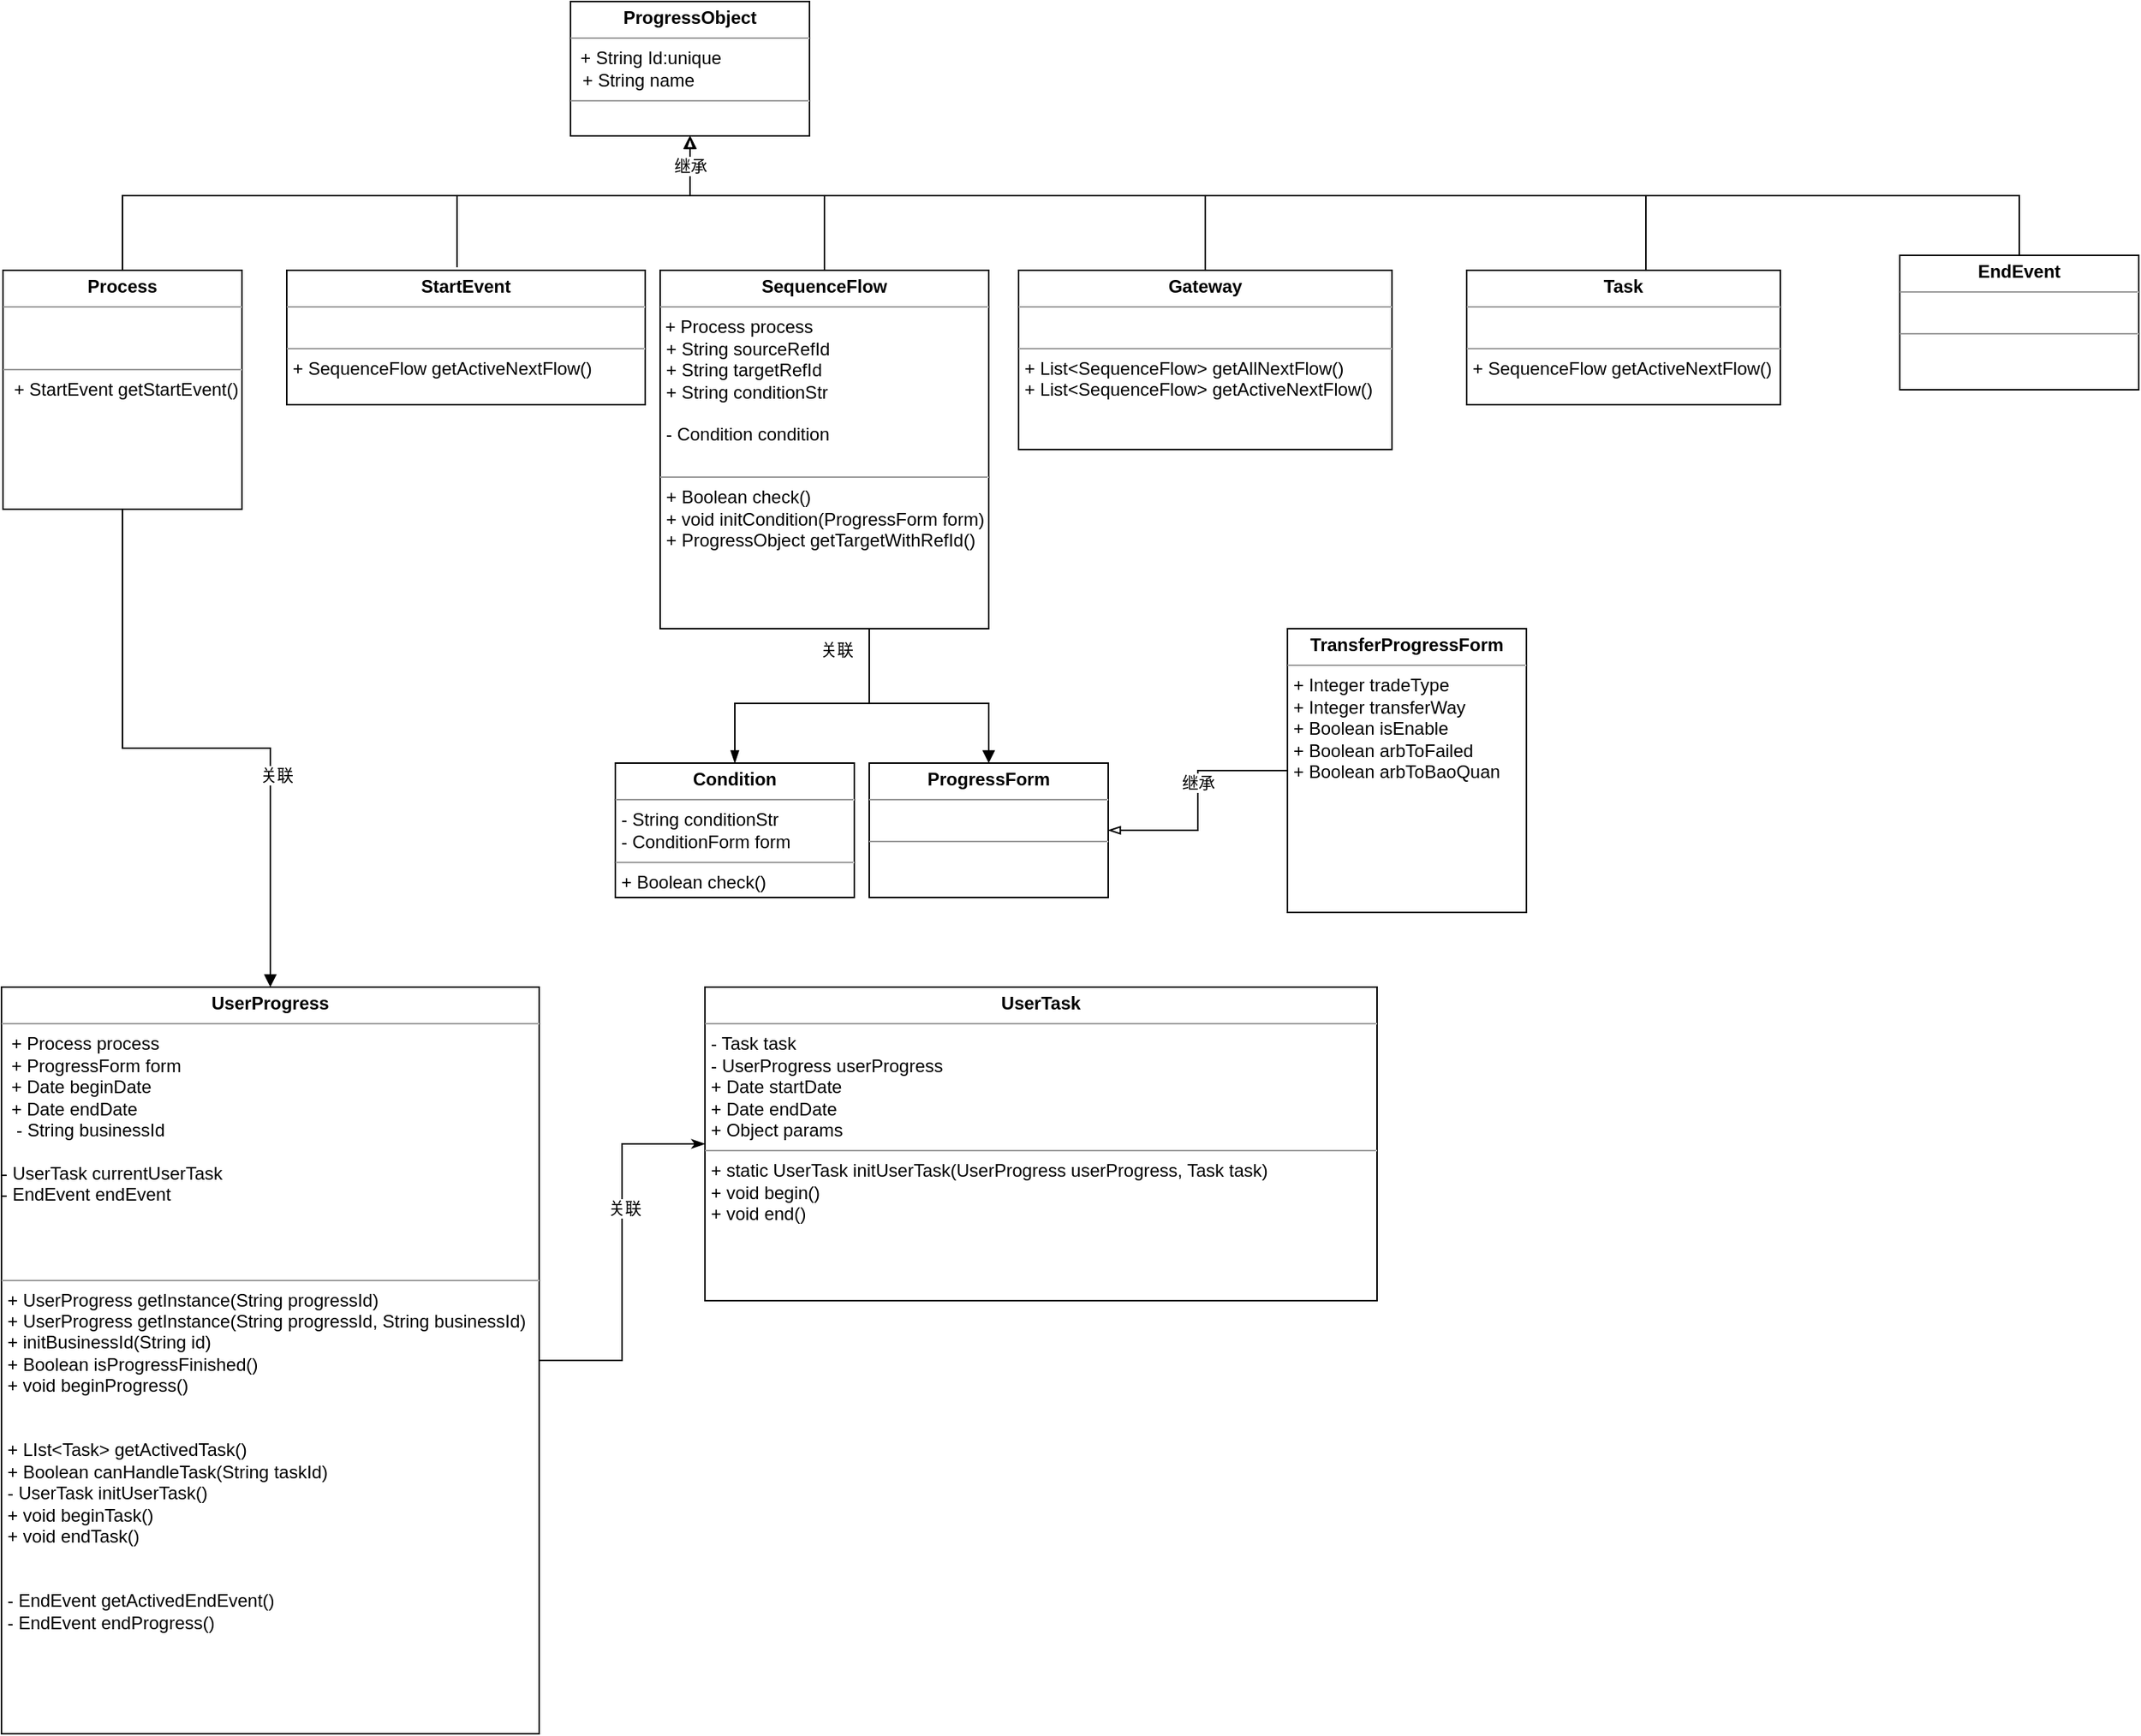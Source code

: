 <mxfile version="20.5.1" type="github">
  <diagram id="irxYXEMwynxG1fhxJzVo" name="Page-1">
    <mxGraphModel dx="1783" dy="990" grid="1" gridSize="10" guides="1" tooltips="1" connect="1" arrows="1" fold="1" page="1" pageScale="1" pageWidth="850" pageHeight="1100" math="0" shadow="0">
      <root>
        <mxCell id="0" />
        <mxCell id="1" parent="0" />
        <mxCell id="aLDOUh4v3opePZZqZGgN-15" style="edgeStyle=orthogonalEdgeStyle;rounded=0;orthogonalLoop=1;jettySize=auto;html=1;entryX=0.5;entryY=1;entryDx=0;entryDy=0;endArrow=block;endFill=0;" edge="1" parent="1" target="aLDOUh4v3opePZZqZGgN-7">
          <mxGeometry relative="1" as="geometry">
            <mxPoint x="570" y="240" as="sourcePoint" />
            <Array as="points">
              <mxPoint x="570" y="180" />
              <mxPoint x="480" y="180" />
            </Array>
          </mxGeometry>
        </mxCell>
        <mxCell id="aLDOUh4v3opePZZqZGgN-27" style="edgeStyle=orthogonalEdgeStyle;rounded=0;orthogonalLoop=1;jettySize=auto;html=1;endArrow=blockThin;endFill=1;" edge="1" parent="1" source="L5ERG233UL1eMyCegkhS-21" target="aLDOUh4v3opePZZqZGgN-1">
          <mxGeometry relative="1" as="geometry">
            <mxPoint x="510" y="550" as="targetPoint" />
            <Array as="points">
              <mxPoint x="600" y="520" />
              <mxPoint x="510" y="520" />
            </Array>
          </mxGeometry>
        </mxCell>
        <mxCell id="aLDOUh4v3opePZZqZGgN-28" style="edgeStyle=orthogonalEdgeStyle;rounded=0;orthogonalLoop=1;jettySize=auto;html=1;endArrow=block;endFill=1;exitX=0.5;exitY=1;exitDx=0;exitDy=0;" edge="1" parent="1" source="L5ERG233UL1eMyCegkhS-21" target="aLDOUh4v3opePZZqZGgN-21">
          <mxGeometry relative="1" as="geometry">
            <Array as="points">
              <mxPoint x="600" y="520" />
              <mxPoint x="680" y="520" />
            </Array>
          </mxGeometry>
        </mxCell>
        <mxCell id="aLDOUh4v3opePZZqZGgN-29" value="关联" style="edgeLabel;html=1;align=center;verticalAlign=middle;resizable=0;points=[];" vertex="1" connectable="0" parent="aLDOUh4v3opePZZqZGgN-28">
          <mxGeometry x="-0.937" y="-1" relative="1" as="geometry">
            <mxPoint x="1" y="13" as="offset" />
          </mxGeometry>
        </mxCell>
        <mxCell id="L5ERG233UL1eMyCegkhS-21" value="&lt;p style=&quot;margin:0px;margin-top:4px;text-align:center;&quot;&gt;&lt;b&gt;SequenceFlow&lt;/b&gt;&lt;br&gt;&lt;/p&gt;&lt;hr size=&quot;1&quot;&gt;&amp;nbsp;+ Process process&lt;br&gt;&lt;p style=&quot;margin:0px;margin-left:4px;&quot;&gt;+ String sourceRefId&lt;/p&gt;&lt;p style=&quot;margin:0px;margin-left:4px;&quot;&gt;+ String targetRefId&lt;br&gt;+ String conditionStr&lt;br&gt;&lt;/p&gt;&lt;p style=&quot;margin:0px;margin-left:4px;&quot;&gt;&lt;br&gt;&lt;/p&gt;&lt;p style=&quot;margin:0px;margin-left:4px;&quot;&gt;- Condition condition&lt;br&gt;&lt;/p&gt;&lt;p style=&quot;margin:0px;margin-left:4px;&quot;&gt;&lt;br&gt;&lt;/p&gt;&lt;hr size=&quot;1&quot;&gt;&lt;p style=&quot;margin:0px;margin-left:4px;&quot;&gt;+ Boolean check()&lt;/p&gt;&lt;p style=&quot;margin:0px;margin-left:4px;&quot;&gt;+ void initCondition(ProgressForm form)&lt;br&gt;&lt;/p&gt;&lt;p style=&quot;margin:0px;margin-left:4px;&quot;&gt;+ ProgressObject getTargetWithRefId()&lt;br&gt;&lt;/p&gt;" style="verticalAlign=top;align=left;overflow=fill;fontSize=12;fontFamily=Helvetica;html=1;" parent="1" vertex="1">
          <mxGeometry x="460" y="230" width="220" height="240" as="geometry" />
        </mxCell>
        <mxCell id="aLDOUh4v3opePZZqZGgN-1" value="&lt;p style=&quot;margin:0px;margin-top:4px;text-align:center;&quot;&gt;&lt;b&gt;Condition&lt;/b&gt;&lt;br&gt;&lt;/p&gt;&lt;hr size=&quot;1&quot;&gt;&lt;p style=&quot;margin:0px;margin-left:4px;&quot;&gt;- String conditionStr&lt;/p&gt;&lt;p style=&quot;margin:0px;margin-left:4px;&quot;&gt;- ConditionForm form&lt;br&gt;&lt;/p&gt;&lt;hr size=&quot;1&quot;&gt;&lt;p style=&quot;margin:0px;margin-left:4px;&quot;&gt;+ Boolean check()&lt;br&gt;&lt;/p&gt;" style="verticalAlign=top;align=left;overflow=fill;fontSize=12;fontFamily=Helvetica;html=1;" vertex="1" parent="1">
          <mxGeometry x="430" y="560" width="160" height="90" as="geometry" />
        </mxCell>
        <mxCell id="aLDOUh4v3opePZZqZGgN-16" style="edgeStyle=orthogonalEdgeStyle;rounded=0;orthogonalLoop=1;jettySize=auto;html=1;endArrow=block;endFill=0;" edge="1" parent="1" source="aLDOUh4v3opePZZqZGgN-37" target="aLDOUh4v3opePZZqZGgN-7">
          <mxGeometry relative="1" as="geometry">
            <mxPoint x="1140" y="230" as="sourcePoint" />
            <Array as="points">
              <mxPoint x="1120" y="180" />
              <mxPoint x="480" y="180" />
            </Array>
          </mxGeometry>
        </mxCell>
        <mxCell id="aLDOUh4v3opePZZqZGgN-40" style="edgeStyle=orthogonalEdgeStyle;rounded=0;orthogonalLoop=1;jettySize=auto;html=1;endArrow=none;endFill=0;startArrow=classicThin;startFill=1;" edge="1" parent="1" source="aLDOUh4v3opePZZqZGgN-3" target="aLDOUh4v3opePZZqZGgN-30">
          <mxGeometry relative="1" as="geometry" />
        </mxCell>
        <mxCell id="aLDOUh4v3opePZZqZGgN-41" value="关联" style="edgeLabel;html=1;align=center;verticalAlign=middle;resizable=0;points=[];" vertex="1" connectable="0" parent="aLDOUh4v3opePZZqZGgN-40">
          <mxGeometry x="-0.241" y="1" relative="1" as="geometry">
            <mxPoint y="1" as="offset" />
          </mxGeometry>
        </mxCell>
        <mxCell id="aLDOUh4v3opePZZqZGgN-3" value="&lt;p style=&quot;margin:0px;margin-top:4px;text-align:center;&quot;&gt;&lt;b&gt;UserTask&lt;/b&gt;&lt;br&gt;&lt;/p&gt;&lt;hr size=&quot;1&quot;&gt;&lt;p style=&quot;margin:0px;margin-left:4px;&quot;&gt;- Task task&lt;/p&gt;&lt;p style=&quot;margin:0px;margin-left:4px;&quot;&gt;- UserProgress userProgress&lt;br&gt;+ Date startDate&lt;br&gt;+ Date endDate&lt;br&gt;+ Object params&lt;br&gt;&lt;/p&gt;&lt;hr size=&quot;1&quot;&gt;&lt;p style=&quot;margin:0px;margin-left:4px;&quot;&gt;+ static UserTask initUserTask(UserProgress userProgress, Task task)&lt;br&gt;+ void begin()&lt;br&gt;+ void end()&lt;/p&gt;" style="verticalAlign=top;align=left;overflow=fill;fontSize=12;fontFamily=Helvetica;html=1;" vertex="1" parent="1">
          <mxGeometry x="490" y="710" width="450" height="210" as="geometry" />
        </mxCell>
        <mxCell id="aLDOUh4v3opePZZqZGgN-8" style="edgeStyle=orthogonalEdgeStyle;rounded=0;orthogonalLoop=1;jettySize=auto;html=1;endArrow=block;endFill=0;exitX=0.5;exitY=0;exitDx=0;exitDy=0;" edge="1" parent="1" source="aLDOUh4v3opePZZqZGgN-4" target="aLDOUh4v3opePZZqZGgN-7">
          <mxGeometry relative="1" as="geometry">
            <Array as="points">
              <mxPoint x="100" y="180" />
              <mxPoint x="480" y="180" />
            </Array>
          </mxGeometry>
        </mxCell>
        <mxCell id="aLDOUh4v3opePZZqZGgN-38" style="edgeStyle=orthogonalEdgeStyle;rounded=0;orthogonalLoop=1;jettySize=auto;html=1;endArrow=block;endFill=1;" edge="1" parent="1" source="aLDOUh4v3opePZZqZGgN-4" target="aLDOUh4v3opePZZqZGgN-30">
          <mxGeometry relative="1" as="geometry" />
        </mxCell>
        <mxCell id="aLDOUh4v3opePZZqZGgN-39" value="关联" style="edgeLabel;html=1;align=center;verticalAlign=middle;resizable=0;points=[];" vertex="1" connectable="0" parent="aLDOUh4v3opePZZqZGgN-38">
          <mxGeometry x="0.32" y="4" relative="1" as="geometry">
            <mxPoint as="offset" />
          </mxGeometry>
        </mxCell>
        <mxCell id="aLDOUh4v3opePZZqZGgN-4" value="&lt;p style=&quot;margin:0px;margin-top:4px;text-align:center;&quot;&gt;&lt;b&gt;Process&lt;/b&gt;&lt;/p&gt;&lt;hr size=&quot;1&quot;&gt;&lt;br&gt;&lt;p style=&quot;margin:0px;margin-left:8px;&quot;&gt;&lt;br&gt;&lt;/p&gt;&lt;hr size=&quot;1&quot;&gt;&lt;p style=&quot;margin:0px;margin-left:4px;&quot;&gt;&amp;nbsp;+ StartEvent getStartEvent()&lt;br&gt;&lt;/p&gt;" style="verticalAlign=top;align=left;overflow=fill;fontSize=12;fontFamily=Helvetica;html=1;" vertex="1" parent="1">
          <mxGeometry x="20" y="230" width="160" height="160" as="geometry" />
        </mxCell>
        <mxCell id="aLDOUh4v3opePZZqZGgN-9" style="edgeStyle=orthogonalEdgeStyle;rounded=0;orthogonalLoop=1;jettySize=auto;html=1;entryX=0.5;entryY=1;entryDx=0;entryDy=0;endArrow=block;endFill=0;exitX=0.475;exitY=-0.022;exitDx=0;exitDy=0;exitPerimeter=0;" edge="1" parent="1" source="aLDOUh4v3opePZZqZGgN-5" target="aLDOUh4v3opePZZqZGgN-7">
          <mxGeometry relative="1" as="geometry">
            <Array as="points">
              <mxPoint x="324" y="180" />
              <mxPoint x="480" y="180" />
            </Array>
          </mxGeometry>
        </mxCell>
        <mxCell id="aLDOUh4v3opePZZqZGgN-5" value="&lt;p style=&quot;margin:0px;margin-top:4px;text-align:center;&quot;&gt;&lt;b&gt;StartEvent&lt;/b&gt;&lt;br&gt;&lt;/p&gt;&lt;hr size=&quot;1&quot;&gt;&lt;br&gt;&lt;hr size=&quot;1&quot;&gt;&lt;p style=&quot;margin:0px;margin-left:4px;&quot;&gt;+ SequenceFlow getActiveNextFlow()&lt;/p&gt;" style="verticalAlign=top;align=left;overflow=fill;fontSize=12;fontFamily=Helvetica;html=1;" vertex="1" parent="1">
          <mxGeometry x="210" y="230" width="240" height="90" as="geometry" />
        </mxCell>
        <mxCell id="aLDOUh4v3opePZZqZGgN-17" style="edgeStyle=orthogonalEdgeStyle;rounded=0;orthogonalLoop=1;jettySize=auto;html=1;endArrow=block;endFill=0;" edge="1" parent="1" source="aLDOUh4v3opePZZqZGgN-6" target="aLDOUh4v3opePZZqZGgN-7">
          <mxGeometry relative="1" as="geometry">
            <Array as="points">
              <mxPoint x="1370" y="180" />
              <mxPoint x="480" y="180" />
            </Array>
          </mxGeometry>
        </mxCell>
        <mxCell id="aLDOUh4v3opePZZqZGgN-6" value="&lt;p style=&quot;margin:0px;margin-top:4px;text-align:center;&quot;&gt;&lt;b&gt;EndEvent&lt;/b&gt;&lt;br&gt;&lt;/p&gt;&lt;hr size=&quot;1&quot;&gt;&amp;nbsp; &lt;br&gt;&lt;hr size=&quot;1&quot;&gt;&lt;p style=&quot;margin:0px;margin-left:4px;&quot;&gt;&lt;br&gt;&lt;/p&gt;" style="verticalAlign=top;align=left;overflow=fill;fontSize=12;fontFamily=Helvetica;html=1;" vertex="1" parent="1">
          <mxGeometry x="1290" y="220" width="160" height="90" as="geometry" />
        </mxCell>
        <mxCell id="aLDOUh4v3opePZZqZGgN-7" value="&lt;p style=&quot;margin:0px;margin-top:4px;text-align:center;&quot;&gt;&lt;b&gt;ProgressObject&lt;/b&gt;&lt;br&gt;&lt;/p&gt;&lt;hr size=&quot;1&quot;&gt;&amp;nbsp; + String Id:unique&lt;p style=&quot;margin:0px;margin-left:8px;&quot;&gt;+ String name&lt;/p&gt;&lt;hr size=&quot;1&quot;&gt;" style="verticalAlign=top;align=left;overflow=fill;fontSize=12;fontFamily=Helvetica;html=1;" vertex="1" parent="1">
          <mxGeometry x="400" y="50" width="160" height="90" as="geometry" />
        </mxCell>
        <mxCell id="aLDOUh4v3opePZZqZGgN-21" value="&lt;p style=&quot;margin:0px;margin-top:4px;text-align:center;&quot;&gt;&lt;b&gt;ProgressForm&lt;/b&gt;&lt;br&gt;&lt;/p&gt;&lt;hr size=&quot;1&quot;&gt;&lt;p style=&quot;margin:0px;margin-left:4px;&quot;&gt;&lt;br&gt;&lt;/p&gt;&lt;hr size=&quot;1&quot;&gt;&amp;nbsp;" style="verticalAlign=top;align=left;overflow=fill;fontSize=12;fontFamily=Helvetica;html=1;" vertex="1" parent="1">
          <mxGeometry x="600" y="560" width="160" height="90" as="geometry" />
        </mxCell>
        <mxCell id="aLDOUh4v3opePZZqZGgN-25" style="edgeStyle=orthogonalEdgeStyle;rounded=0;orthogonalLoop=1;jettySize=auto;html=1;entryX=1;entryY=0.5;entryDx=0;entryDy=0;endArrow=blockThin;endFill=0;" edge="1" parent="1" source="aLDOUh4v3opePZZqZGgN-24" target="aLDOUh4v3opePZZqZGgN-21">
          <mxGeometry relative="1" as="geometry" />
        </mxCell>
        <mxCell id="aLDOUh4v3opePZZqZGgN-26" value="继承" style="edgeLabel;html=1;align=center;verticalAlign=middle;resizable=0;points=[];" vertex="1" connectable="0" parent="aLDOUh4v3opePZZqZGgN-25">
          <mxGeometry x="-0.15" relative="1" as="geometry">
            <mxPoint as="offset" />
          </mxGeometry>
        </mxCell>
        <mxCell id="aLDOUh4v3opePZZqZGgN-24" value="&lt;p style=&quot;margin:0px;margin-top:4px;text-align:center;&quot;&gt;&lt;b&gt;TransferProgressForm&lt;/b&gt;&lt;br&gt;&lt;/p&gt;&lt;hr size=&quot;1&quot;&gt;&lt;p style=&quot;margin:0px;margin-left:4px;&quot;&gt;+ Integer tradeType&lt;/p&gt;&lt;p style=&quot;margin:0px;margin-left:4px;&quot;&gt;+ Integer transferWay&lt;/p&gt;&lt;p style=&quot;margin:0px;margin-left:4px;&quot;&gt;+ Boolean isEnable&lt;br&gt;&lt;/p&gt;&lt;p style=&quot;margin:0px;margin-left:4px;&quot;&gt;+ Boolean arbToFailed&lt;br&gt;+ Boolean arbToBaoQuan&lt;br&gt;&lt;/p&gt;&lt;p style=&quot;margin:0px;margin-left:4px;&quot;&gt;&lt;br&gt;&lt;/p&gt;" style="verticalAlign=top;align=left;overflow=fill;fontSize=12;fontFamily=Helvetica;html=1;" vertex="1" parent="1">
          <mxGeometry x="880" y="470" width="160" height="190" as="geometry" />
        </mxCell>
        <mxCell id="aLDOUh4v3opePZZqZGgN-30" value="&lt;p style=&quot;margin:0px;margin-top:4px;text-align:center;&quot;&gt;&lt;b&gt;UserProgress&lt;/b&gt;&lt;/p&gt;&lt;hr size=&quot;1&quot;&gt;&lt;div&gt;&amp;nbsp; + Process process&lt;br&gt;&amp;nbsp; + ProgressForm form&lt;br&gt;&amp;nbsp; + Date beginDate&lt;br&gt;&amp;nbsp; + Date endDate&lt;br&gt;&amp;nbsp;&amp;nbsp; - String businessId&lt;/div&gt;&lt;div&gt;&amp;nbsp; &lt;br&gt;&lt;/div&gt;&lt;div&gt;- UserTask currentUserTask&lt;/div&gt;&lt;div&gt;- EndEvent endEvent&lt;br&gt;&lt;/div&gt;&lt;div&gt;&amp;nbsp; &lt;br&gt;&lt;/div&gt;&lt;div&gt;&amp;nbsp; &lt;br&gt;&lt;/div&gt;&lt;p style=&quot;margin:0px;margin-left:8px;&quot;&gt;&lt;br&gt;&lt;/p&gt;&lt;hr size=&quot;1&quot;&gt;&lt;p style=&quot;margin:0px;margin-left:4px;&quot;&gt;+ UserProgress getInstance(String progressId)&lt;/p&gt;&lt;p style=&quot;margin:0px;margin-left:4px;&quot;&gt;+ UserProgress getInstance(String progressId, String businessId)&lt;/p&gt;&lt;p style=&quot;margin:0px;margin-left:4px;&quot;&gt;+ initBusinessId(String id)&lt;/p&gt;&lt;p style=&quot;margin:0px;margin-left:4px;&quot;&gt;+ Boolean isProgressFinished()&lt;br&gt;&lt;/p&gt;&lt;p style=&quot;margin:0px;margin-left:4px;&quot;&gt; + void beginProgress()&lt;/p&gt;&lt;p style=&quot;margin:0px;margin-left:4px;&quot;&gt;&lt;br&gt;&lt;/p&gt;&lt;p style=&quot;margin:0px;margin-left:4px;&quot;&gt;&lt;br&gt;&lt;/p&gt;&lt;p style=&quot;margin:0px;margin-left:4px;&quot;&gt;+ LIst&amp;lt;Task&amp;gt; getActivedTask()&lt;/p&gt;&lt;p style=&quot;margin:0px;margin-left:4px;&quot;&gt;+ Boolean canHandleTask(String taskId)&lt;/p&gt;&lt;p style=&quot;margin:0px;margin-left:4px;&quot;&gt;- UserTask initUserTask()&lt;br&gt;&lt;/p&gt;&lt;p style=&quot;margin:0px;margin-left:4px;&quot;&gt;&lt;/p&gt;&lt;p style=&quot;margin:0px;margin-left:4px;&quot;&gt;+ void beginTask()&lt;/p&gt;&lt;p style=&quot;margin:0px;margin-left:4px;&quot;&gt;+ void endTask()&lt;/p&gt;&lt;p style=&quot;margin:0px;margin-left:4px;&quot;&gt;&lt;br&gt;&lt;/p&gt;&lt;p style=&quot;margin:0px;margin-left:4px;&quot;&gt;&lt;br&gt;&lt;/p&gt;&lt;p style=&quot;margin:0px;margin-left:4px;&quot;&gt;- EndEvent getActivedEndEvent()&lt;/p&gt;&lt;p style=&quot;margin:0px;margin-left:4px;&quot;&gt;- EndEvent endProgress()&lt;/p&gt;" style="verticalAlign=top;align=left;overflow=fill;fontSize=12;fontFamily=Helvetica;html=1;" vertex="1" parent="1">
          <mxGeometry x="19" y="710" width="360" height="500" as="geometry" />
        </mxCell>
        <mxCell id="aLDOUh4v3opePZZqZGgN-35" style="edgeStyle=orthogonalEdgeStyle;rounded=0;orthogonalLoop=1;jettySize=auto;html=1;endArrow=blockThin;endFill=0;exitX=0.5;exitY=0;exitDx=0;exitDy=0;" edge="1" parent="1" source="aLDOUh4v3opePZZqZGgN-31" target="aLDOUh4v3opePZZqZGgN-7">
          <mxGeometry relative="1" as="geometry">
            <Array as="points">
              <mxPoint x="825" y="180" />
              <mxPoint x="480" y="180" />
            </Array>
          </mxGeometry>
        </mxCell>
        <mxCell id="aLDOUh4v3opePZZqZGgN-36" value="继承" style="edgeLabel;html=1;align=center;verticalAlign=middle;resizable=0;points=[];" vertex="1" connectable="0" parent="aLDOUh4v3opePZZqZGgN-35">
          <mxGeometry x="0.94" y="2" relative="1" as="geometry">
            <mxPoint x="2" y="7" as="offset" />
          </mxGeometry>
        </mxCell>
        <mxCell id="aLDOUh4v3opePZZqZGgN-31" value="&lt;p style=&quot;margin:0px;margin-top:4px;text-align:center;&quot;&gt;&lt;b&gt;Gateway&lt;/b&gt;&lt;br&gt;&lt;/p&gt;&lt;hr size=&quot;1&quot;&gt;&lt;br&gt;&lt;hr size=&quot;1&quot;&gt;&lt;p style=&quot;margin:0px;margin-left:4px;&quot;&gt;+ List&amp;lt;SequenceFlow&amp;gt; getAllNextFlow()&lt;br&gt;+ List&amp;lt;SequenceFlow&amp;gt; getActiveNextFlow()&lt;/p&gt;&lt;p style=&quot;margin:0px;margin-left:4px;&quot;&gt;&lt;br&gt;&lt;br&gt;&lt;/p&gt;&lt;p style=&quot;margin:0px;margin-left:4px;&quot;&gt;&lt;/p&gt;" style="verticalAlign=top;align=left;overflow=fill;fontSize=12;fontFamily=Helvetica;html=1;" vertex="1" parent="1">
          <mxGeometry x="700" y="230" width="250" height="120" as="geometry" />
        </mxCell>
        <mxCell id="aLDOUh4v3opePZZqZGgN-37" value="&lt;p style=&quot;margin:0px;margin-top:4px;text-align:center;&quot;&gt;&lt;b&gt;Task&lt;/b&gt;&lt;br&gt;&lt;/p&gt;&lt;hr size=&quot;1&quot;&gt;&amp;nbsp; &lt;br&gt;&lt;hr size=&quot;1&quot;&gt;&lt;p style=&quot;margin:0px;margin-left:4px;&quot;&gt;+ SequenceFlow getActiveNextFlow()&lt;/p&gt;&lt;p style=&quot;margin:0px;margin-left:4px;&quot;&gt;&lt;/p&gt;" style="verticalAlign=top;align=left;overflow=fill;fontSize=12;fontFamily=Helvetica;html=1;" vertex="1" parent="1">
          <mxGeometry x="1000" y="230" width="210" height="90" as="geometry" />
        </mxCell>
      </root>
    </mxGraphModel>
  </diagram>
</mxfile>
